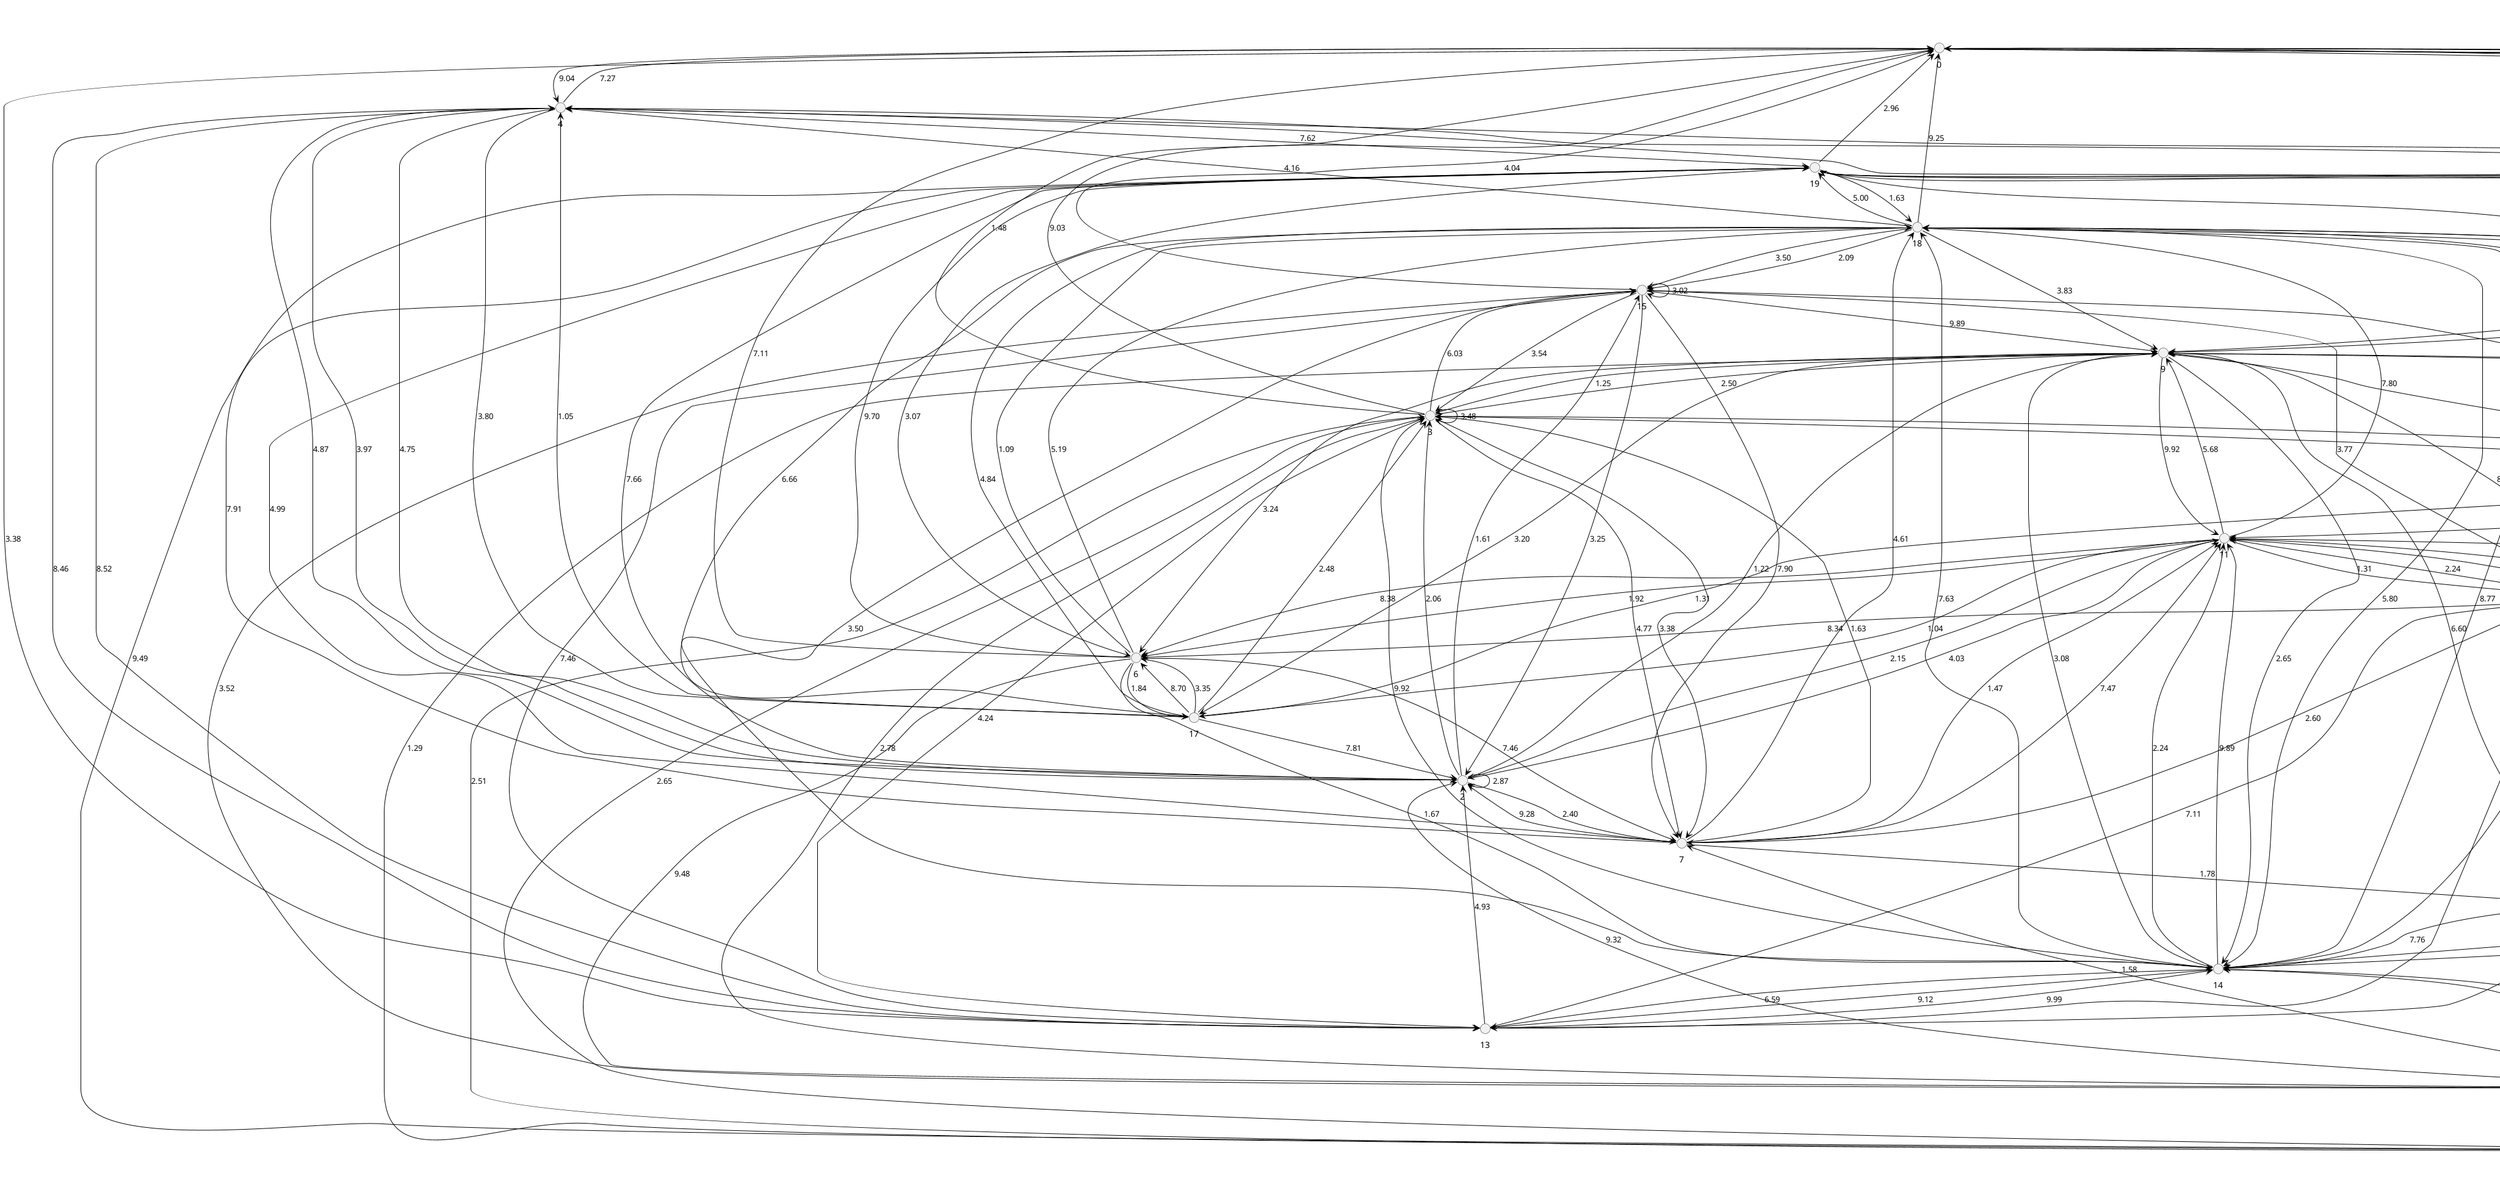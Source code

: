 @startuml
circle 0
circle 1
circle 2
circle 3
circle 4
circle 5
circle 6
circle 7
circle 8
circle 9
circle 10
circle 11
circle 12
circle 13
circle 14
circle 15
circle 16
circle 17
circle 18
circle 19
0 -[#black]-> 5 : 2.23
3 -[#black]-> 0 : 9.03
0 -[#black]-> 9 : 7.99
0 -[#black]-> 4 : 9.04
0 -[#black]-> 14 : 6.45
0 -[#black]-> 13 : 3.38
0 -[#black]-> 5 : 7.96
0 -[#black]-> 16 : 6.17
1 -[#black]-> 9 : 8.99
10 -[#black]-> 1 : 2.26
1 -[#black]-> 7 : 2.60
1 -[#black]-> 14 : 4.37
1 -[#black]-> 11 : 2.24
1 -[#black]-> 12 : 7.63
1 -[#black]-> 6 : 8.34
1 -[#black]-> 10 : 5.18
2 -[#black]-> 3 : 2.06
4 -[#black]-> 2 : 4.75
2 -[#black]-> 2 : 2.87
2 -[#black]-> 4 : 3.97
2 -[#black]-> 15 : 1.61
2 -[#black]-> 7 : 2.40
2 -[#black]-> 11 : 4.03
2 -[#black]-> 9 : 1.22
3 -[#black]-> 15 : 6.03
14 -[#black]-> 3 : 9.92
3 -[#black]-> 7 : 3.38
3 -[#black]-> 16 : 2.42
3 -[#black]-> 3 : 3.48
3 -[#black]-> 10 : 2.65
3 -[#black]-> 0 : 1.48
3 -[#black]-> 9 : 2.50
4 -[#black]-> 17 : 3.80
16 -[#black]-> 4 : 9.12
4 -[#black]-> 13 : 8.52
4 -[#black]-> 2 : 4.87
4 -[#black]-> 12 : 4.13
4 -[#black]-> 19 : 7.62
4 -[#black]-> 9 : 8.28
4 -[#black]-> 0 : 7.27
5 -[#black]-> 14 : 6.69
12 -[#black]-> 5 : 8.82
5 -[#black]-> 10 : 2.53
5 -[#black]-> 3 : 7.34
5 -[#black]-> 11 : 2.27
5 -[#black]-> 9 : 2.69
5 -[#black]-> 12 : 8.61
5 -[#black]-> 19 : 2.26
6 -[#black]-> 18 : 1.09
11 -[#black]-> 6 : 8.38
6 -[#black]-> 19 : 9.70
6 -[#black]-> 0 : 7.11
6 -[#black]-> 18 : 5.19
6 -[#black]-> 7 : 7.46
6 -[#black]-> 17 : 1.84
6 -[#black]-> 14 : 1.67
7 -[#black]-> 11 : 1.47
3 -[#black]-> 7 : 4.77
7 -[#black]-> 2 : 9.28
7 -[#black]-> 3 : 1.63
7 -[#black]-> 19 : 4.99
7 -[#black]-> 8 : 1.78
7 -[#black]-> 11 : 7.47
7 -[#black]-> 18 : 4.61
8 -[#black]-> 1 : 9.87
18 -[#black]-> 8 : 1.51
8 -[#black]-> 12 : 1.18
8 -[#black]-> 9 : 6.60
8 -[#black]-> 14 : 7.76
8 -[#black]-> 1 : 9.93
8 -[#black]-> 8 : 9.10
8 -[#black]-> 10 : 2.00
9 -[#black]-> 14 : 2.65
18 -[#black]-> 9 : 3.83
9 -[#black]-> 17 : 3.20
9 -[#black]-> 3 : 1.25
9 -[#black]-> 16 : 3.52
9 -[#black]-> 5 : 2.05
9 -[#black]-> 6 : 3.24
9 -[#black]-> 11 : 9.92
10 -[#black]-> 5 : 9.71
9 -[#black]-> 10 : 1.29
10 -[#black]-> 0 : 4.93
10 -[#black]-> 1 : 6.12
10 -[#black]-> 12 : 8.38
10 -[#black]-> 3 : 2.51
10 -[#black]-> 10 : 6.04
10 -[#black]-> 8 : 2.43
11 -[#black]-> 5 : 9.13
14 -[#black]-> 11 : 2.24
11 -[#black]-> 18 : 7.80
11 -[#black]-> 1 : 1.31
11 -[#black]-> 9 : 5.68
11 -[#black]-> 12 : 4.02
11 -[#black]-> 2 : 2.15
11 -[#black]-> 6 : 1.92
12 -[#black]-> 19 : 7.73
6 -[#black]-> 12 : 9.48
12 -[#black]-> 8 : 3.43
12 -[#black]-> 7 : 1.58
12 -[#black]-> 2 : 9.32
12 -[#black]-> 3 : 2.78
12 -[#black]-> 15 : 3.52
12 -[#black]-> 10 : 9.04
13 -[#black]-> 14 : 9.12
3 -[#black]-> 13 : 4.24
13 -[#black]-> 15 : 7.46
13 -[#black]-> 2 : 4.93
13 -[#black]-> 4 : 8.46
13 -[#black]-> 8 : 2.25
13 -[#black]-> 1 : 7.11
13 -[#black]-> 14 : 9.99
14 -[#black]-> 18 : 8.77
0 -[#black]-> 14 : 9.13
14 -[#black]-> 15 : 3.50
14 -[#black]-> 11 : 9.89
14 -[#black]-> 5 : 2.89
14 -[#black]-> 13 : 6.59
14 -[#black]-> 18 : 7.63
14 -[#black]-> 9 : 3.08
15 -[#black]-> 1 : 3.77
18 -[#black]-> 15 : 3.50
15 -[#black]-> 7 : 7.90
15 -[#black]-> 9 : 9.89
15 -[#black]-> 0 : 4.04
15 -[#black]-> 2 : 3.25
15 -[#black]-> 3 : 3.54
15 -[#black]-> 15 : 3.02
16 -[#black]-> 5 : 5.18
19 -[#black]-> 16 : 4.54
16 -[#black]-> 0 : 6.78
16 -[#black]-> 8 : 1.64
16 -[#black]-> 11 : 3.57
16 -[#black]-> 18 : 8.93
16 -[#black]-> 5 : 1.36
16 -[#black]-> 15 : 8.13
17 -[#black]-> 6 : 8.70
11 -[#black]-> 17 : 1.04
17 -[#black]-> 2 : 7.81
17 -[#black]-> 3 : 2.48
17 -[#black]-> 18 : 6.66
17 -[#black]-> 6 : 3.35
17 -[#black]-> 16 : 1.31
17 -[#black]-> 4 : 1.05
18 -[#black]-> 15 : 2.09
17 -[#black]-> 18 : 4.84
18 -[#black]-> 14 : 5.80
18 -[#black]-> 0 : 9.25
18 -[#black]-> 19 : 5.00
18 -[#black]-> 5 : 2.91
18 -[#black]-> 13 : 2.36
18 -[#black]-> 4 : 4.16
19 -[#black]-> 18 : 1.63
7 -[#black]-> 19 : 7.91
19 -[#black]-> 0 : 2.96
19 -[#black]-> 2 : 7.66
19 -[#black]-> 6 : 3.07
19 -[#black]-> 10 : 9.49
19 -[#black]-> 8 : 8.39
19 -[#black]-> 1 : 2.53
@enduml
